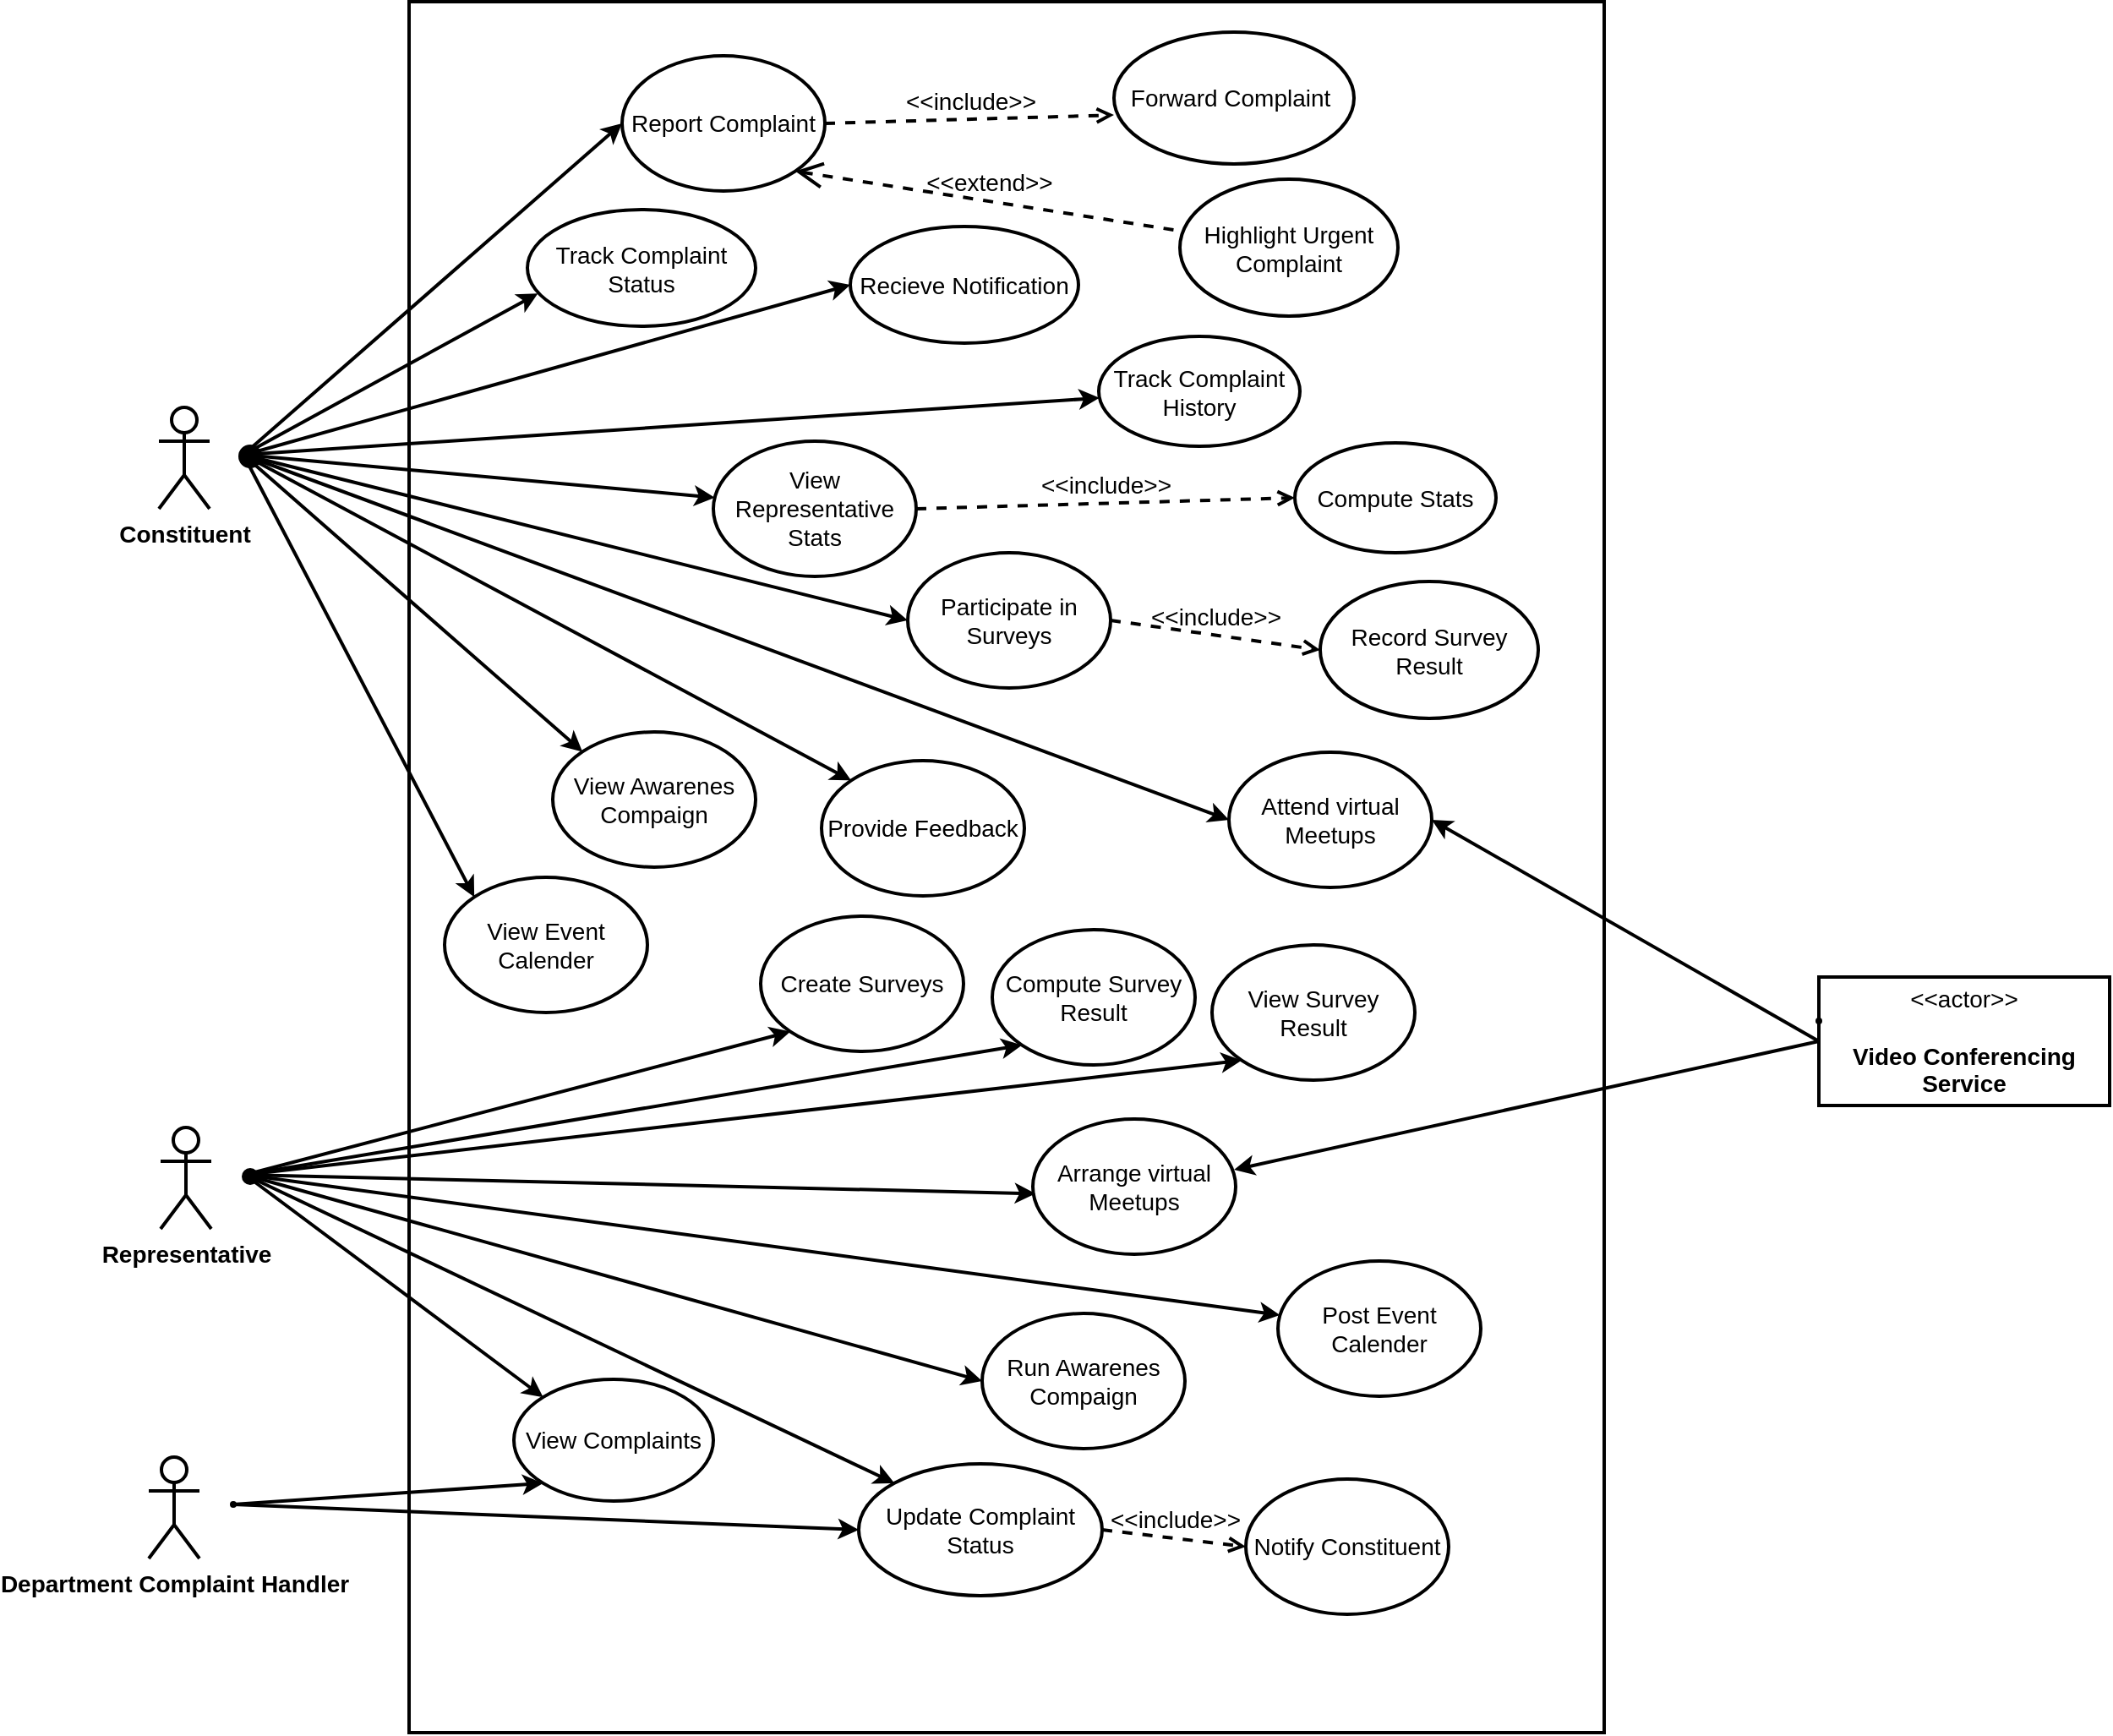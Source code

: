 <mxfile version="25.0.1">
  <diagram name="Use Case Diagram" id="FgglNel2U1L5TTHVHAgJ">
    <mxGraphModel dx="1657" dy="817" grid="0" gridSize="10" guides="1" tooltips="1" connect="1" arrows="1" fold="1" page="0" pageScale="1" pageWidth="850" pageHeight="1100" math="0" shadow="0">
      <root>
        <mxCell id="0" />
        <mxCell id="1" parent="0" />
        <mxCell id="YS5-fEkslZxsQK353Ww7-88" value="" style="rounded=0;whiteSpace=wrap;html=1;fillColor=none;strokeWidth=2;fontSize=14;" parent="1" vertex="1">
          <mxGeometry x="226" y="63" width="707" height="1024" as="geometry" />
        </mxCell>
        <mxCell id="b4xgwTWH8p54jYo2uctj-25" value="&lt;font&gt;Report Complaint&lt;/font&gt;" style="ellipse;whiteSpace=wrap;html=1;fillColor=none;strokeWidth=2;fontSize=14;" parent="1" vertex="1">
          <mxGeometry x="352" y="95" width="120" height="80" as="geometry" />
        </mxCell>
        <mxCell id="YS5-fEkslZxsQK353Ww7-9" value="&lt;font&gt;Forward Complaint&amp;nbsp;&lt;/font&gt;" style="ellipse;whiteSpace=wrap;html=1;fillColor=none;strokeWidth=2;fontSize=14;" parent="1" vertex="1">
          <mxGeometry x="643" y="81" width="142" height="78" as="geometry" />
        </mxCell>
        <mxCell id="YS5-fEkslZxsQK353Ww7-10" value="&lt;font&gt;Highlight Urgent Complaint&lt;/font&gt;" style="ellipse;whiteSpace=wrap;html=1;fillColor=none;strokeWidth=2;fontSize=14;" parent="1" vertex="1">
          <mxGeometry x="682" y="168" width="129" height="81" as="geometry" />
        </mxCell>
        <mxCell id="YS5-fEkslZxsQK353Ww7-11" value="&lt;font&gt;&amp;lt;&amp;lt;include&amp;gt;&amp;gt;&lt;/font&gt;" style="html=1;verticalAlign=bottom;labelBackgroundColor=none;endArrow=open;endFill=0;dashed=1;rounded=0;fontSize=14;strokeWidth=2;entryX=0;entryY=0.629;entryDx=0;entryDy=0;entryPerimeter=0;exitX=1;exitY=0.5;exitDx=0;exitDy=0;" parent="1" source="b4xgwTWH8p54jYo2uctj-25" target="YS5-fEkslZxsQK353Ww7-9" edge="1">
          <mxGeometry x="0.003" width="160" relative="1" as="geometry">
            <mxPoint x="474" y="258" as="sourcePoint" />
            <mxPoint x="634" y="258" as="targetPoint" />
            <mxPoint as="offset" />
          </mxGeometry>
        </mxCell>
        <mxCell id="YS5-fEkslZxsQK353Ww7-13" value="&amp;lt;&amp;lt;extend&amp;gt;&amp;gt;" style="edgeStyle=none;html=1;startArrow=open;endArrow=none;startSize=12;verticalAlign=bottom;dashed=1;labelBackgroundColor=none;rounded=0;fontSize=14;strokeWidth=2;exitX=1;exitY=1;exitDx=0;exitDy=0;" parent="1" source="b4xgwTWH8p54jYo2uctj-25" target="YS5-fEkslZxsQK353Ww7-10" edge="1">
          <mxGeometry width="160" relative="1" as="geometry">
            <mxPoint x="343" y="476" as="sourcePoint" />
            <mxPoint x="503" y="476" as="targetPoint" />
          </mxGeometry>
        </mxCell>
        <mxCell id="YS5-fEkslZxsQK353Ww7-14" value="&lt;font&gt;Track Complaint History&lt;/font&gt;" style="ellipse;whiteSpace=wrap;html=1;fillColor=none;strokeWidth=2;fontSize=14;" parent="1" vertex="1">
          <mxGeometry x="634" y="261" width="119" height="65" as="geometry" />
        </mxCell>
        <mxCell id="YS5-fEkslZxsQK353Ww7-15" value="&lt;font&gt;View Representative Stats&lt;/font&gt;" style="ellipse;whiteSpace=wrap;html=1;fillColor=none;strokeWidth=2;fontSize=14;" parent="1" vertex="1">
          <mxGeometry x="406" y="323" width="120" height="80" as="geometry" />
        </mxCell>
        <mxCell id="YS5-fEkslZxsQK353Ww7-16" value="&lt;font&gt;Participate in Surveys&lt;/font&gt;" style="ellipse;whiteSpace=wrap;html=1;fillColor=none;strokeWidth=2;fontSize=14;" parent="1" vertex="1">
          <mxGeometry x="521" y="389" width="120" height="80" as="geometry" />
        </mxCell>
        <mxCell id="YS5-fEkslZxsQK353Ww7-17" value="&lt;font&gt;Attend virtual Meetups&lt;/font&gt;" style="ellipse;whiteSpace=wrap;html=1;fillColor=none;strokeWidth=2;fontSize=14;" parent="1" vertex="1">
          <mxGeometry x="711" y="507" width="120" height="80" as="geometry" />
        </mxCell>
        <mxCell id="YS5-fEkslZxsQK353Ww7-18" value="&lt;font&gt;Provide Feedback&lt;/font&gt;" style="ellipse;whiteSpace=wrap;html=1;fillColor=none;strokeWidth=2;fontSize=14;" parent="1" vertex="1">
          <mxGeometry x="470" y="512" width="120" height="80" as="geometry" />
        </mxCell>
        <mxCell id="YS5-fEkslZxsQK353Ww7-20" value="" style="endArrow=classic;html=1;rounded=0;strokeWidth=2;exitX=1;exitY=0.5;exitDx=0;exitDy=0;entryX=0;entryY=0.5;entryDx=0;entryDy=0;fontSize=14;" parent="1" target="b4xgwTWH8p54jYo2uctj-25" edge="1">
          <mxGeometry width="50" height="50" relative="1" as="geometry">
            <mxPoint x="128" y="331" as="sourcePoint" />
            <mxPoint x="448" y="433" as="targetPoint" />
          </mxGeometry>
        </mxCell>
        <mxCell id="YS5-fEkslZxsQK353Ww7-25" value="" style="endArrow=classic;html=1;rounded=0;strokeWidth=2;exitX=1;exitY=0.5;exitDx=0;exitDy=0;fontSize=14;" parent="1" target="YS5-fEkslZxsQK353Ww7-14" edge="1">
          <mxGeometry width="50" height="50" relative="1" as="geometry">
            <mxPoint x="128" y="331" as="sourcePoint" />
            <mxPoint x="381" y="326" as="targetPoint" />
          </mxGeometry>
        </mxCell>
        <mxCell id="YS5-fEkslZxsQK353Ww7-29" value="" style="endArrow=classic;html=1;rounded=0;strokeWidth=2;entryX=0.007;entryY=0.417;entryDx=0;entryDy=0;entryPerimeter=0;exitX=1;exitY=0.5;exitDx=0;exitDy=0;fontSize=14;" parent="1" target="YS5-fEkslZxsQK353Ww7-15" edge="1">
          <mxGeometry width="50" height="50" relative="1" as="geometry">
            <mxPoint x="128" y="331" as="sourcePoint" />
            <mxPoint x="315" y="400" as="targetPoint" />
          </mxGeometry>
        </mxCell>
        <mxCell id="YS5-fEkslZxsQK353Ww7-30" value="" style="endArrow=classic;html=1;rounded=0;strokeWidth=2;entryX=0;entryY=0.5;entryDx=0;entryDy=0;exitX=1;exitY=0.5;exitDx=0;exitDy=0;fontSize=14;" parent="1" target="YS5-fEkslZxsQK353Ww7-16" edge="1">
          <mxGeometry width="50" height="50" relative="1" as="geometry">
            <mxPoint x="128" y="331" as="sourcePoint" />
            <mxPoint x="523" y="439" as="targetPoint" />
          </mxGeometry>
        </mxCell>
        <mxCell id="YS5-fEkslZxsQK353Ww7-31" value="" style="endArrow=classic;html=1;rounded=0;strokeWidth=2;entryX=0;entryY=0.5;entryDx=0;entryDy=0;exitX=1;exitY=0.5;exitDx=0;exitDy=0;fontSize=14;" parent="1" target="YS5-fEkslZxsQK353Ww7-17" edge="1">
          <mxGeometry width="50" height="50" relative="1" as="geometry">
            <mxPoint x="128" y="331" as="sourcePoint" />
            <mxPoint x="412" y="486" as="targetPoint" />
          </mxGeometry>
        </mxCell>
        <mxCell id="YS5-fEkslZxsQK353Ww7-32" value="" style="endArrow=classic;html=1;rounded=0;strokeWidth=2;exitX=1;exitY=0.5;exitDx=0;exitDy=0;entryX=0;entryY=0;entryDx=0;entryDy=0;fontSize=14;" parent="1" target="YS5-fEkslZxsQK353Ww7-18" edge="1">
          <mxGeometry width="50" height="50" relative="1" as="geometry">
            <mxPoint x="128" y="331" as="sourcePoint" />
            <mxPoint x="497" y="552" as="targetPoint" />
          </mxGeometry>
        </mxCell>
        <mxCell id="YS5-fEkslZxsQK353Ww7-33" value="&lt;font&gt;Create Surveys&lt;/font&gt;" style="ellipse;whiteSpace=wrap;html=1;fillColor=none;strokeWidth=2;fontSize=14;" parent="1" vertex="1">
          <mxGeometry x="434" y="604" width="120" height="80" as="geometry" />
        </mxCell>
        <mxCell id="YS5-fEkslZxsQK353Ww7-42" value="" style="group;strokeWidth=2;fontSize=14;" parent="1" vertex="1" connectable="0">
          <mxGeometry x="78" y="303" width="62" height="60" as="geometry" />
        </mxCell>
        <mxCell id="YS5-fEkslZxsQK353Ww7-1" value="&lt;b&gt;Constituent&lt;/b&gt;" style="shape=umlActor;verticalLabelPosition=bottom;verticalAlign=top;html=1;outlineConnect=0;container=0;strokeWidth=2;fontSize=14;" parent="YS5-fEkslZxsQK353Ww7-42" vertex="1">
          <mxGeometry width="30" height="60" as="geometry" />
        </mxCell>
        <mxCell id="M8ozzg7b7dtksekyw43J-2" value="" style="ellipse;whiteSpace=wrap;html=1;aspect=fixed;fillColor=#000000;strokeWidth=2;fontSize=14;" parent="YS5-fEkslZxsQK353Ww7-42" vertex="1">
          <mxGeometry x="48" y="23" width="12" height="12" as="geometry" />
        </mxCell>
        <mxCell id="YS5-fEkslZxsQK353Ww7-43" value="" style="group;fillColor=none;fillStyle=solid;strokeWidth=2;fontSize=14;" parent="1" vertex="1" connectable="0">
          <mxGeometry x="79" y="729" width="50" height="60" as="geometry" />
        </mxCell>
        <mxCell id="YS5-fEkslZxsQK353Ww7-44" value="&lt;b&gt;Representative&lt;/b&gt;" style="shape=umlActor;verticalLabelPosition=bottom;verticalAlign=top;html=1;outlineConnect=0;container=0;strokeWidth=2;fontSize=14;" parent="YS5-fEkslZxsQK353Ww7-43" vertex="1">
          <mxGeometry width="30" height="60" as="geometry" />
        </mxCell>
        <mxCell id="YS5-fEkslZxsQK353Ww7-47" value="" style="endArrow=classic;html=1;rounded=0;strokeWidth=2;exitX=1;exitY=0.5;exitDx=0;exitDy=0;entryX=0;entryY=1;entryDx=0;entryDy=0;fontSize=14;" parent="1" target="YS5-fEkslZxsQK353Ww7-33" edge="1">
          <mxGeometry width="50" height="50" relative="1" as="geometry">
            <mxPoint x="129" y="757" as="sourcePoint" />
            <mxPoint x="396" y="902" as="targetPoint" />
          </mxGeometry>
        </mxCell>
        <mxCell id="YS5-fEkslZxsQK353Ww7-48" value="&lt;font&gt;Compute Survey Result&lt;/font&gt;" style="ellipse;whiteSpace=wrap;html=1;fillColor=none;strokeWidth=2;fontSize=14;" parent="1" vertex="1">
          <mxGeometry x="571" y="612" width="120" height="80" as="geometry" />
        </mxCell>
        <mxCell id="YS5-fEkslZxsQK353Ww7-50" value="&lt;font&gt;Arrange virtual Meetups&lt;/font&gt;" style="ellipse;whiteSpace=wrap;html=1;fillColor=none;strokeWidth=2;fontSize=14;" parent="1" vertex="1">
          <mxGeometry x="595" y="724" width="120" height="80" as="geometry" />
        </mxCell>
        <mxCell id="YS5-fEkslZxsQK353Ww7-51" value="" style="endArrow=classic;html=1;rounded=0;strokeWidth=2;exitX=1;exitY=0.5;exitDx=0;exitDy=0;entryX=0.013;entryY=0.552;entryDx=0;entryDy=0;entryPerimeter=0;fontSize=14;" parent="1" target="YS5-fEkslZxsQK353Ww7-50" edge="1">
          <mxGeometry width="50" height="50" relative="1" as="geometry">
            <mxPoint x="129" y="757" as="sourcePoint" />
            <mxPoint x="315" y="826" as="targetPoint" />
          </mxGeometry>
        </mxCell>
        <mxCell id="YS5-fEkslZxsQK353Ww7-57" value="&lt;font&gt;Post Event Calender&lt;/font&gt;" style="ellipse;whiteSpace=wrap;html=1;fillColor=none;strokeWidth=2;fontSize=14;" parent="1" vertex="1">
          <mxGeometry x="740" y="808" width="120" height="80" as="geometry" />
        </mxCell>
        <mxCell id="YS5-fEkslZxsQK353Ww7-58" value="&lt;font&gt;Run Awarenes Compaign&lt;/font&gt;" style="ellipse;whiteSpace=wrap;html=1;fillColor=none;strokeWidth=2;fontSize=14;" parent="1" vertex="1">
          <mxGeometry x="565" y="839" width="120" height="80" as="geometry" />
        </mxCell>
        <mxCell id="YS5-fEkslZxsQK353Ww7-59" value="" style="endArrow=classic;html=1;rounded=0;strokeWidth=2;exitX=1;exitY=0.5;exitDx=0;exitDy=0;fontSize=14;" parent="1" target="YS5-fEkslZxsQK353Ww7-57" edge="1">
          <mxGeometry width="50" height="50" relative="1" as="geometry">
            <mxPoint x="129" y="757" as="sourcePoint" />
            <mxPoint x="408" y="890" as="targetPoint" />
          </mxGeometry>
        </mxCell>
        <mxCell id="YS5-fEkslZxsQK353Ww7-60" value="" style="endArrow=classic;html=1;rounded=0;strokeWidth=2;exitX=1;exitY=0.5;exitDx=0;exitDy=0;entryX=0;entryY=0.5;entryDx=0;entryDy=0;fontSize=14;" parent="1" target="YS5-fEkslZxsQK353Ww7-58" edge="1">
          <mxGeometry width="50" height="50" relative="1" as="geometry">
            <mxPoint x="129" y="757" as="sourcePoint" />
            <mxPoint x="418" y="904" as="targetPoint" />
          </mxGeometry>
        </mxCell>
        <mxCell id="YS5-fEkslZxsQK353Ww7-69" value="&lt;span&gt;View Complaints&lt;/span&gt;" style="ellipse;whiteSpace=wrap;html=1;fillColor=none;strokeWidth=2;fontSize=14;" parent="1" vertex="1">
          <mxGeometry x="288" y="878" width="118" height="72" as="geometry" />
        </mxCell>
        <mxCell id="YS5-fEkslZxsQK353Ww7-75" value="&lt;font&gt;Notify Constituent&lt;/font&gt;" style="ellipse;whiteSpace=wrap;html=1;fillColor=none;strokeWidth=2;fontSize=14;" parent="1" vertex="1">
          <mxGeometry x="721" y="937" width="120" height="80" as="geometry" />
        </mxCell>
        <mxCell id="YS5-fEkslZxsQK353Ww7-89" value="&amp;lt;&amp;lt;actor&amp;gt;&amp;gt;&lt;br&gt;&lt;br&gt;&lt;b&gt;Video Conferencing Service&lt;/b&gt;" style="html=1;align=center;verticalAlign=middle;dashed=0;whiteSpace=wrap;strokeWidth=2;fontSize=14;" parent="1" vertex="1">
          <mxGeometry x="1060" y="640" width="172" height="76" as="geometry" />
        </mxCell>
        <mxCell id="YS5-fEkslZxsQK353Ww7-91" value="" style="endArrow=classic;html=1;rounded=0;strokeWidth=2;exitX=0;exitY=0.5;exitDx=0;exitDy=0;entryX=0.992;entryY=0.375;entryDx=0;entryDy=0;entryPerimeter=0;fontSize=14;" parent="1" source="YS5-fEkslZxsQK353Ww7-89" target="YS5-fEkslZxsQK353Ww7-50" edge="1">
          <mxGeometry width="50" height="50" relative="1" as="geometry">
            <mxPoint x="778" y="601" as="sourcePoint" />
            <mxPoint x="986" y="722" as="targetPoint" />
          </mxGeometry>
        </mxCell>
        <mxCell id="LRH05sEO5IdcGObicF3C-1" value="" style="endArrow=classic;html=1;rounded=0;strokeWidth=2;exitX=1;exitY=0.5;exitDx=0;exitDy=0;entryX=0;entryY=0;entryDx=0;entryDy=0;fontSize=14;" parent="1" target="YS5-fEkslZxsQK353Ww7-69" edge="1">
          <mxGeometry width="50" height="50" relative="1" as="geometry">
            <mxPoint x="129" y="757" as="sourcePoint" />
            <mxPoint x="495" y="1131" as="targetPoint" />
          </mxGeometry>
        </mxCell>
        <mxCell id="ILpJxY8CLq0BZr6BMf7_-1" value="&lt;font&gt;Track Complaint Status&lt;/font&gt;" style="ellipse;whiteSpace=wrap;html=1;fillColor=none;strokeWidth=2;fontSize=14;" parent="1" vertex="1">
          <mxGeometry x="296" y="186" width="135" height="69" as="geometry" />
        </mxCell>
        <mxCell id="ILpJxY8CLq0BZr6BMf7_-2" value="" style="endArrow=classic;html=1;rounded=0;strokeWidth=2;exitX=1;exitY=0.5;exitDx=0;exitDy=0;entryX=0.046;entryY=0.719;entryDx=0;entryDy=0;entryPerimeter=0;fontSize=14;" parent="1" target="ILpJxY8CLq0BZr6BMf7_-1" edge="1">
          <mxGeometry width="50" height="50" relative="1" as="geometry">
            <mxPoint x="128" y="331" as="sourcePoint" />
            <mxPoint x="334" y="205" as="targetPoint" />
          </mxGeometry>
        </mxCell>
        <mxCell id="ILpJxY8CLq0BZr6BMf7_-3" value="&lt;font&gt;&amp;lt;&amp;lt;include&amp;gt;&amp;gt;&lt;/font&gt;" style="html=1;verticalAlign=bottom;labelBackgroundColor=none;endArrow=open;endFill=0;dashed=1;rounded=0;fontSize=14;strokeWidth=2;exitX=1;exitY=0.5;exitDx=0;exitDy=0;entryX=0;entryY=0.5;entryDx=0;entryDy=0;" parent="1" source="YS5-fEkslZxsQK353Ww7-15" target="ILpJxY8CLq0BZr6BMf7_-4" edge="1">
          <mxGeometry width="160" relative="1" as="geometry">
            <mxPoint x="506" y="347" as="sourcePoint" />
            <mxPoint x="585" y="356" as="targetPoint" />
          </mxGeometry>
        </mxCell>
        <mxCell id="ILpJxY8CLq0BZr6BMf7_-4" value="&lt;font&gt;Compute Stats&lt;/font&gt;" style="ellipse;whiteSpace=wrap;html=1;fillColor=none;strokeWidth=2;fontSize=14;" parent="1" vertex="1">
          <mxGeometry x="750" y="324" width="119" height="65" as="geometry" />
        </mxCell>
        <mxCell id="ILpJxY8CLq0BZr6BMf7_-5" value="&lt;font&gt;View Awarenes Compaign&lt;/font&gt;" style="ellipse;whiteSpace=wrap;html=1;fillColor=none;strokeWidth=2;fontSize=14;" parent="1" vertex="1">
          <mxGeometry x="311" y="495" width="120" height="80" as="geometry" />
        </mxCell>
        <mxCell id="ILpJxY8CLq0BZr6BMf7_-6" value="" style="endArrow=classic;html=1;rounded=0;strokeWidth=2;exitX=1;exitY=0.5;exitDx=0;exitDy=0;entryX=0;entryY=0;entryDx=0;entryDy=0;fontSize=14;" parent="1" target="ILpJxY8CLq0BZr6BMf7_-5" edge="1">
          <mxGeometry width="50" height="50" relative="1" as="geometry">
            <mxPoint x="128" y="331" as="sourcePoint" />
            <mxPoint x="487" y="515" as="targetPoint" />
          </mxGeometry>
        </mxCell>
        <mxCell id="ILpJxY8CLq0BZr6BMf7_-7" value="&lt;font&gt;View Event Calender&lt;/font&gt;" style="ellipse;whiteSpace=wrap;html=1;fillColor=none;strokeWidth=2;fontSize=14;" parent="1" vertex="1">
          <mxGeometry x="247" y="581" width="120" height="80" as="geometry" />
        </mxCell>
        <mxCell id="ILpJxY8CLq0BZr6BMf7_-8" value="" style="endArrow=classic;html=1;rounded=0;strokeWidth=2;exitX=1;exitY=0.5;exitDx=0;exitDy=0;entryX=0;entryY=0;entryDx=0;entryDy=0;fontSize=14;" parent="1" target="ILpJxY8CLq0BZr6BMf7_-7" edge="1">
          <mxGeometry width="50" height="50" relative="1" as="geometry">
            <mxPoint x="128" y="331" as="sourcePoint" />
            <mxPoint x="315" y="666" as="targetPoint" />
          </mxGeometry>
        </mxCell>
        <mxCell id="ILpJxY8CLq0BZr6BMf7_-9" value="" style="endArrow=classic;html=1;rounded=0;strokeWidth=2;exitX=1;exitY=0.5;exitDx=0;exitDy=0;entryX=0;entryY=1;entryDx=0;entryDy=0;fontSize=14;" parent="1" target="YS5-fEkslZxsQK353Ww7-48" edge="1">
          <mxGeometry width="50" height="50" relative="1" as="geometry">
            <mxPoint x="129" y="757" as="sourcePoint" />
            <mxPoint x="553" y="635" as="targetPoint" />
          </mxGeometry>
        </mxCell>
        <mxCell id="ILpJxY8CLq0BZr6BMf7_-10" value="&lt;font&gt;View Survey Result&lt;/font&gt;" style="ellipse;whiteSpace=wrap;html=1;fillColor=none;strokeWidth=2;fontSize=14;" parent="1" vertex="1">
          <mxGeometry x="701" y="621" width="120" height="80" as="geometry" />
        </mxCell>
        <mxCell id="ILpJxY8CLq0BZr6BMf7_-11" value="" style="endArrow=classic;html=1;rounded=0;strokeWidth=2;exitX=1;exitY=0.5;exitDx=0;exitDy=0;entryX=0;entryY=1;entryDx=0;entryDy=0;fontSize=14;" parent="1" target="ILpJxY8CLq0BZr6BMf7_-10" edge="1">
          <mxGeometry width="50" height="50" relative="1" as="geometry">
            <mxPoint x="129" y="757" as="sourcePoint" />
            <mxPoint x="472" y="674" as="targetPoint" />
          </mxGeometry>
        </mxCell>
        <mxCell id="ILpJxY8CLq0BZr6BMf7_-12" value="" style="group;fillColor=none;fillStyle=solid;strokeWidth=2;fontSize=14;" parent="1" vertex="1" connectable="0">
          <mxGeometry x="72" y="924" width="50" height="60" as="geometry" />
        </mxCell>
        <mxCell id="ILpJxY8CLq0BZr6BMf7_-13" value="&lt;b&gt;Department Complaint Handler&lt;/b&gt;" style="shape=umlActor;verticalLabelPosition=bottom;verticalAlign=top;html=1;outlineConnect=0;container=0;strokeWidth=2;fontSize=14;" parent="ILpJxY8CLq0BZr6BMf7_-12" vertex="1">
          <mxGeometry width="30" height="60" as="geometry" />
        </mxCell>
        <mxCell id="ILpJxY8CLq0BZr6BMf7_-15" value="&lt;span&gt;Update Complaint Status&lt;/span&gt;" style="ellipse;whiteSpace=wrap;html=1;fillColor=none;strokeWidth=2;fontSize=14;" parent="1" vertex="1">
          <mxGeometry x="492" y="928" width="144" height="78" as="geometry" />
        </mxCell>
        <mxCell id="ILpJxY8CLq0BZr6BMf7_-16" value="" style="endArrow=classic;html=1;rounded=0;strokeWidth=2;exitX=1;exitY=0.5;exitDx=0;exitDy=0;entryX=0;entryY=1;entryDx=0;entryDy=0;fontSize=14;" parent="1" target="YS5-fEkslZxsQK353Ww7-69" edge="1">
          <mxGeometry width="50" height="50" relative="1" as="geometry">
            <mxPoint x="122" y="952" as="sourcePoint" />
            <mxPoint x="325" y="930" as="targetPoint" />
          </mxGeometry>
        </mxCell>
        <mxCell id="ILpJxY8CLq0BZr6BMf7_-17" value="" style="endArrow=classic;html=1;rounded=0;strokeWidth=2;exitX=1;exitY=0.5;exitDx=0;exitDy=0;entryX=0;entryY=0.5;entryDx=0;entryDy=0;fontSize=14;" parent="1" target="ILpJxY8CLq0BZr6BMf7_-15" edge="1">
          <mxGeometry width="50" height="50" relative="1" as="geometry">
            <mxPoint x="122" y="952" as="sourcePoint" />
            <mxPoint x="489" y="912" as="targetPoint" />
          </mxGeometry>
        </mxCell>
        <mxCell id="ILpJxY8CLq0BZr6BMf7_-18" style="edgeStyle=orthogonalEdgeStyle;rounded=0;orthogonalLoop=1;jettySize=auto;html=1;exitX=0.5;exitY=1;exitDx=0;exitDy=0;strokeWidth=2;fontSize=14;" parent="1" source="YS5-fEkslZxsQK353Ww7-75" target="YS5-fEkslZxsQK353Ww7-75" edge="1">
          <mxGeometry relative="1" as="geometry" />
        </mxCell>
        <mxCell id="ILpJxY8CLq0BZr6BMf7_-19" value="&lt;font&gt;&amp;lt;&amp;lt;include&amp;gt;&amp;gt;&lt;/font&gt;" style="html=1;verticalAlign=bottom;labelBackgroundColor=none;endArrow=open;endFill=0;dashed=1;rounded=0;fontSize=14;strokeWidth=2;exitX=1;exitY=0.5;exitDx=0;exitDy=0;entryX=0;entryY=0.5;entryDx=0;entryDy=0;" parent="1" source="ILpJxY8CLq0BZr6BMf7_-15" target="YS5-fEkslZxsQK353Ww7-75" edge="1">
          <mxGeometry width="160" relative="1" as="geometry">
            <mxPoint x="576" y="1013" as="sourcePoint" />
            <mxPoint x="703" y="1003" as="targetPoint" />
          </mxGeometry>
        </mxCell>
        <mxCell id="ILpJxY8CLq0BZr6BMf7_-20" value="&lt;font&gt;Record Survey Result&lt;/font&gt;" style="ellipse;whiteSpace=wrap;html=1;fillColor=none;strokeWidth=2;fontSize=14;" parent="1" vertex="1">
          <mxGeometry x="765" y="406" width="129" height="81" as="geometry" />
        </mxCell>
        <mxCell id="ILpJxY8CLq0BZr6BMf7_-22" value="&lt;font&gt;&amp;lt;&amp;lt;include&amp;gt;&amp;gt;&lt;/font&gt;" style="html=1;verticalAlign=bottom;labelBackgroundColor=none;endArrow=open;endFill=0;dashed=1;rounded=0;fontSize=14;strokeWidth=2;exitX=1;exitY=0.5;exitDx=0;exitDy=0;entryX=0;entryY=0.5;entryDx=0;entryDy=0;" parent="1" source="YS5-fEkslZxsQK353Ww7-16" target="ILpJxY8CLq0BZr6BMf7_-20" edge="1">
          <mxGeometry width="160" relative="1" as="geometry">
            <mxPoint x="436" y="177" as="sourcePoint" />
            <mxPoint x="598" y="164" as="targetPoint" />
          </mxGeometry>
        </mxCell>
        <mxCell id="hWND5iTmK3fbeFWAKKNV-1" value="" style="endArrow=classic;html=1;rounded=0;strokeWidth=2;exitX=0;exitY=0.5;exitDx=0;exitDy=0;entryX=1;entryY=0.5;entryDx=0;entryDy=0;fontSize=14;" parent="1" source="YS5-fEkslZxsQK353Ww7-89" target="YS5-fEkslZxsQK353Ww7-17" edge="1">
          <mxGeometry width="50" height="50" relative="1" as="geometry">
            <mxPoint x="1064" y="697" as="sourcePoint" />
            <mxPoint x="703" y="744" as="targetPoint" />
          </mxGeometry>
        </mxCell>
        <mxCell id="hWND5iTmK3fbeFWAKKNV-2" value="&lt;font&gt;Recieve Notification&lt;/font&gt;" style="ellipse;whiteSpace=wrap;html=1;fillColor=none;strokeWidth=2;fontSize=14;" parent="1" vertex="1">
          <mxGeometry x="487" y="196" width="135" height="69" as="geometry" />
        </mxCell>
        <mxCell id="hWND5iTmK3fbeFWAKKNV-3" value="" style="endArrow=classic;html=1;rounded=0;strokeWidth=2;entryX=0;entryY=0.5;entryDx=0;entryDy=0;fontSize=14;" parent="1" target="hWND5iTmK3fbeFWAKKNV-2" edge="1">
          <mxGeometry width="50" height="50" relative="1" as="geometry">
            <mxPoint x="129" y="331" as="sourcePoint" />
            <mxPoint x="312" y="246" as="targetPoint" />
          </mxGeometry>
        </mxCell>
        <mxCell id="nB55NBsjXpixGiUg1DwJ-1" value="" style="endArrow=classic;html=1;rounded=0;strokeWidth=2;entryX=0;entryY=0;entryDx=0;entryDy=0;fontSize=14;" parent="1" target="ILpJxY8CLq0BZr6BMf7_-15" edge="1">
          <mxGeometry width="50" height="50" relative="1" as="geometry">
            <mxPoint x="129" y="757" as="sourcePoint" />
            <mxPoint x="303" y="903" as="targetPoint" />
          </mxGeometry>
        </mxCell>
        <mxCell id="M8ozzg7b7dtksekyw43J-3" value="" style="ellipse;whiteSpace=wrap;html=1;aspect=fixed;fillColor=#000000;strokeWidth=2;fontSize=14;" parent="1" vertex="1">
          <mxGeometry x="128" y="754" width="8" height="8" as="geometry" />
        </mxCell>
        <mxCell id="M8ozzg7b7dtksekyw43J-4" value="" style="ellipse;whiteSpace=wrap;html=1;aspect=fixed;fillColor=#000000;strokeWidth=2;fontSize=14;" parent="1" vertex="1">
          <mxGeometry x="121" y="951" width="2" height="2" as="geometry" />
        </mxCell>
        <mxCell id="M8ozzg7b7dtksekyw43J-5" value="" style="ellipse;whiteSpace=wrap;html=1;aspect=fixed;fillColor=#000000;strokeWidth=2;fontSize=14;" parent="1" vertex="1">
          <mxGeometry x="1059" y="665" width="2" height="2" as="geometry" />
        </mxCell>
      </root>
    </mxGraphModel>
  </diagram>
</mxfile>
